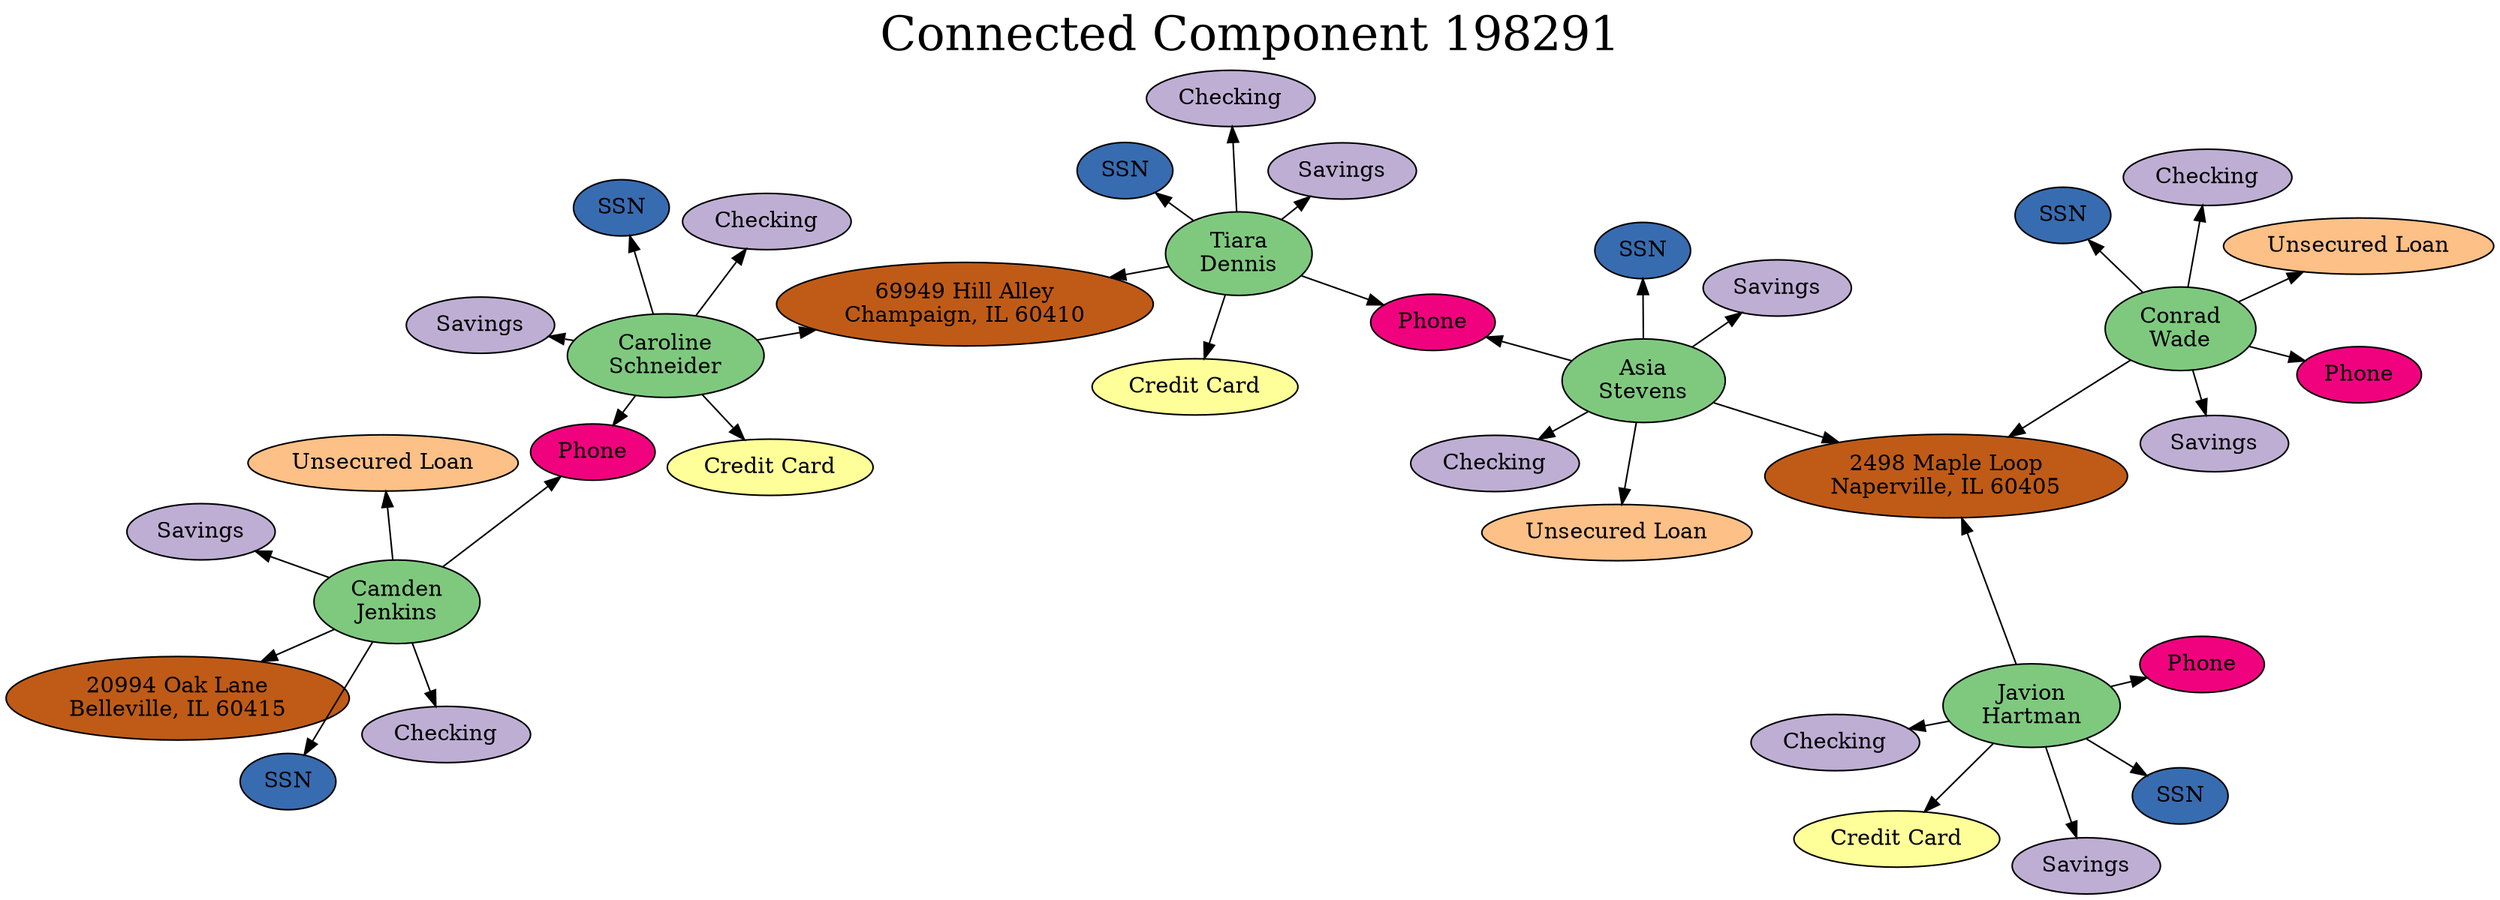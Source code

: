 digraph G {
layout=sfdp; overlap=prism; overlap_scaling=-5; labelloc="t"; label="Connected Component 198291"; fontsize=30
node[colorscheme=accent8, style=filled, color=black]
"3370795"[fillcolor= "3",label= "Unsecured Loan"]
"4202981"[fillcolor= "5",label= "SSN"]
"207857"[fillcolor= "1",label= "Camden\nJenkins"]
"2370795"[fillcolor= "2",label= "Savings"]
"3202981"[fillcolor= "3",label= "Unsecured Loan"]
"1370795"[fillcolor= "2",label= "Checking"]
"2202981"[fillcolor= "2",label= "Savings"]
"5637403"[fillcolor= "6",label= "Phone"]
"1202981"[fillcolor= "2",label= "Checking"]
"4637403"[fillcolor= "5",label= "SSN"]
"6207857"[fillcolor= "7",label= "20994 Oak Lane\nBelleville, IL 60415"]
"686693"[fillcolor= "1",label= "Caroline\nSchneider"]
"3637403"[fillcolor= "4",label= "Credit Card"]
"5207857"[fillcolor= "6",label= "Phone"]
"2637403"[fillcolor= "2",label= "Savings"]
"4207857"[fillcolor= "5",label= "SSN"]
"1637403"[fillcolor= "2",label= "Checking"]
"3207857"[fillcolor= "3",label= "Unsecured Loan"]
"2207857"[fillcolor= "2",label= "Savings"]
"1207857"[fillcolor= "2",label= "Checking"]
"6686693"[fillcolor= "7",label= "69949 Hill Alley\nChampaign, IL 60410"]
"4956148"[fillcolor= "5",label= "SSN"]
"3956148"[fillcolor= "4",label= "Credit Card"]
"4686693"[fillcolor= "5",label= "SSN"]
"370795"[fillcolor= "1",label= "Asia\nStevens"]
"956148"[fillcolor= "1",label= "Tiara\nDennis"]
"2956148"[fillcolor= "2",label= "Savings"]
"3686693"[fillcolor= "4",label= "Credit Card"]
"1956148"[fillcolor= "2",label= "Checking"]
"2686693"[fillcolor= "2",label= "Savings"]
"1686693"[fillcolor= "2",label= "Checking"]
"202981"[fillcolor= "1",label= "Conrad\nWade"]
"5370795"[fillcolor= "6",label= "Phone"]
"6202981"[fillcolor= "7",label= "2498 Maple Loop\nNaperville, IL 60405"]
"637403"[fillcolor= "1",label= "Javion\nHartman"]
"4370795"[fillcolor= "5",label= "SSN"]
"5202981"[fillcolor= "6",label= "Phone"]
"207857" -> "4207857"
"207857" -> "2207857"
"207857" -> "1207857"
"207857" -> "6207857"
"207857" -> "5207857"
"207857" -> "3207857"
"686693" -> "6686693"
"686693" -> "4686693"
"686693" -> "3686693"
"686693" -> "2686693"
"686693" -> "1686693"
"686693" -> "5207857"
"370795" -> "6202981"
"370795" -> "5370795"
"370795" -> "3370795"
"370795" -> "4370795"
"370795" -> "2370795"
"370795" -> "1370795"
"956148" -> "6686693"
"956148" -> "5370795"
"956148" -> "4956148"
"956148" -> "3956148"
"956148" -> "2956148"
"956148" -> "1956148"
"202981" -> "6202981"
"202981" -> "4202981"
"202981" -> "3202981"
"202981" -> "5202981"
"202981" -> "2202981"
"202981" -> "1202981"
"637403" -> "6202981"
"637403" -> "5637403"
"637403" -> "4637403"
"637403" -> "3637403"
"637403" -> "2637403"
"637403" -> "1637403"
}
